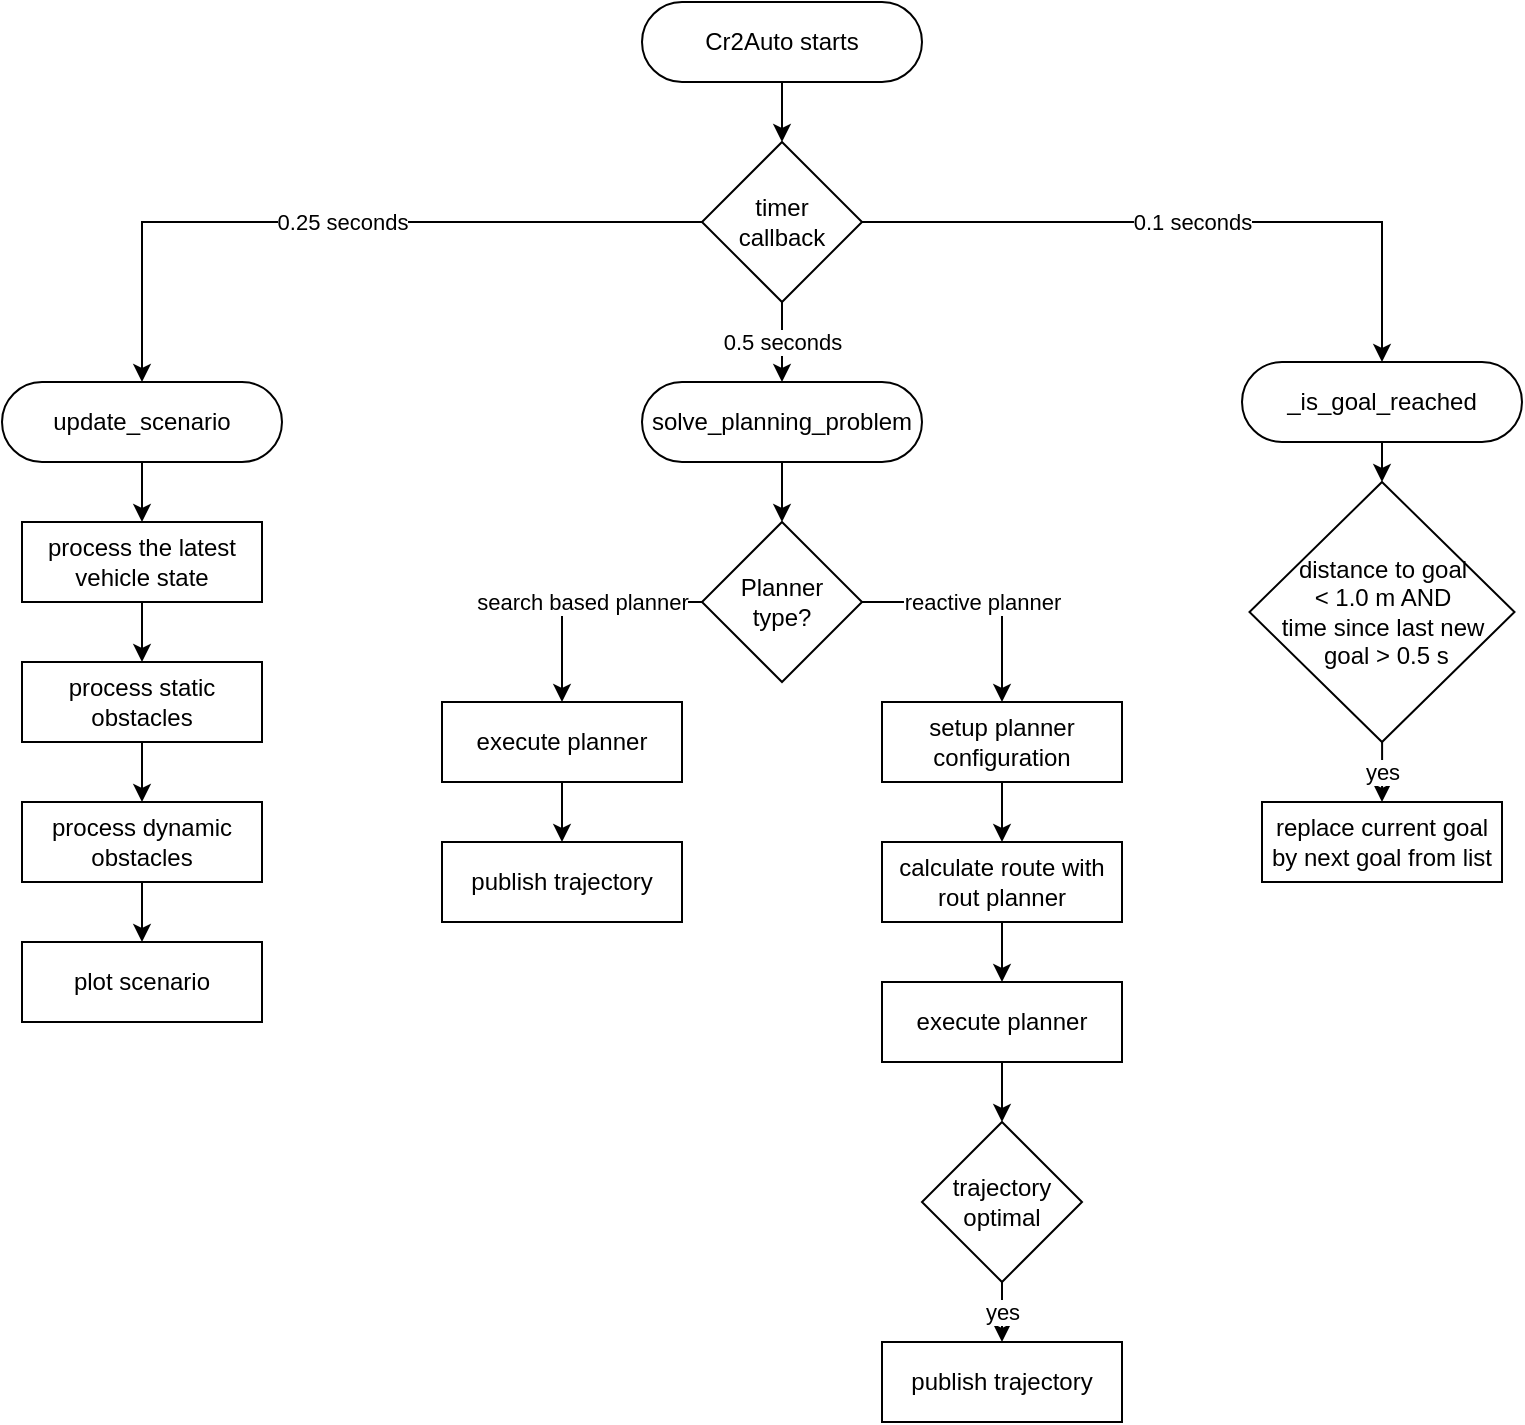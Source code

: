 <mxfile version="20.1.3" type="device"><diagram id="C5RBs43oDa-KdzZeNtuy" name="Page-1"><mxGraphModel dx="818" dy="796" grid="1" gridSize="10" guides="1" tooltips="1" connect="1" arrows="1" fold="1" page="1" pageScale="1" pageWidth="827" pageHeight="1169" math="0" shadow="0"><root><mxCell id="WIyWlLk6GJQsqaUBKTNV-0"/><mxCell id="WIyWlLk6GJQsqaUBKTNV-1" parent="WIyWlLk6GJQsqaUBKTNV-0"/><mxCell id="kyY-D-Wy0m78ujUAazut-2" value="" style="edgeStyle=orthogonalEdgeStyle;rounded=0;orthogonalLoop=1;jettySize=auto;html=1;" edge="1" parent="WIyWlLk6GJQsqaUBKTNV-1" source="WIyWlLk6GJQsqaUBKTNV-3" target="kyY-D-Wy0m78ujUAazut-0"><mxGeometry relative="1" as="geometry"/></mxCell><mxCell id="WIyWlLk6GJQsqaUBKTNV-3" value="Cr2Auto starts" style="rounded=1;whiteSpace=wrap;html=1;fontSize=12;glass=0;strokeWidth=1;shadow=0;arcSize=50;" parent="WIyWlLk6GJQsqaUBKTNV-1" vertex="1"><mxGeometry x="370" y="30" width="140" height="40" as="geometry"/></mxCell><mxCell id="kyY-D-Wy0m78ujUAazut-4" value="0.25 seconds" style="edgeStyle=orthogonalEdgeStyle;rounded=0;orthogonalLoop=1;jettySize=auto;html=1;" edge="1" parent="WIyWlLk6GJQsqaUBKTNV-1" source="kyY-D-Wy0m78ujUAazut-0" target="kyY-D-Wy0m78ujUAazut-3"><mxGeometry relative="1" as="geometry"/></mxCell><mxCell id="kyY-D-Wy0m78ujUAazut-6" value="0.5 seconds" style="edgeStyle=orthogonalEdgeStyle;rounded=0;orthogonalLoop=1;jettySize=auto;html=1;" edge="1" parent="WIyWlLk6GJQsqaUBKTNV-1" source="kyY-D-Wy0m78ujUAazut-0" target="kyY-D-Wy0m78ujUAazut-5"><mxGeometry relative="1" as="geometry"/></mxCell><mxCell id="kyY-D-Wy0m78ujUAazut-8" value="0.1 seconds" style="edgeStyle=orthogonalEdgeStyle;rounded=0;orthogonalLoop=1;jettySize=auto;html=1;" edge="1" parent="WIyWlLk6GJQsqaUBKTNV-1" source="kyY-D-Wy0m78ujUAazut-0" target="kyY-D-Wy0m78ujUAazut-7"><mxGeometry relative="1" as="geometry"/></mxCell><mxCell id="kyY-D-Wy0m78ujUAazut-0" value="timer &lt;br&gt;callback" style="rhombus;whiteSpace=wrap;html=1;align=center;" vertex="1" parent="WIyWlLk6GJQsqaUBKTNV-1"><mxGeometry x="400" y="100" width="80" height="80" as="geometry"/></mxCell><mxCell id="kyY-D-Wy0m78ujUAazut-10" value="" style="edgeStyle=orthogonalEdgeStyle;rounded=0;orthogonalLoop=1;jettySize=auto;html=1;" edge="1" parent="WIyWlLk6GJQsqaUBKTNV-1" source="kyY-D-Wy0m78ujUAazut-3" target="kyY-D-Wy0m78ujUAazut-9"><mxGeometry relative="1" as="geometry"/></mxCell><mxCell id="kyY-D-Wy0m78ujUAazut-3" value="update_scenario" style="rounded=1;whiteSpace=wrap;html=1;glass=0;strokeWidth=1;shadow=0;arcSize=50;" vertex="1" parent="WIyWlLk6GJQsqaUBKTNV-1"><mxGeometry x="50" y="220" width="140" height="40" as="geometry"/></mxCell><mxCell id="kyY-D-Wy0m78ujUAazut-27" value="" style="edgeStyle=orthogonalEdgeStyle;rounded=0;orthogonalLoop=1;jettySize=auto;html=1;" edge="1" parent="WIyWlLk6GJQsqaUBKTNV-1" source="kyY-D-Wy0m78ujUAazut-5" target="kyY-D-Wy0m78ujUAazut-26"><mxGeometry relative="1" as="geometry"/></mxCell><mxCell id="kyY-D-Wy0m78ujUAazut-5" value="solve_planning_problem" style="rounded=1;whiteSpace=wrap;html=1;glass=0;strokeWidth=1;shadow=0;arcSize=50;" vertex="1" parent="WIyWlLk6GJQsqaUBKTNV-1"><mxGeometry x="370" y="220" width="140" height="40" as="geometry"/></mxCell><mxCell id="kyY-D-Wy0m78ujUAazut-18" value="" style="edgeStyle=orthogonalEdgeStyle;rounded=0;orthogonalLoop=1;jettySize=auto;html=1;" edge="1" parent="WIyWlLk6GJQsqaUBKTNV-1" source="kyY-D-Wy0m78ujUAazut-7" target="kyY-D-Wy0m78ujUAazut-17"><mxGeometry relative="1" as="geometry"/></mxCell><mxCell id="kyY-D-Wy0m78ujUAazut-7" value="_is_goal_reached" style="rounded=1;whiteSpace=wrap;html=1;glass=0;strokeWidth=1;shadow=0;arcSize=50;" vertex="1" parent="WIyWlLk6GJQsqaUBKTNV-1"><mxGeometry x="670" y="210" width="140" height="40" as="geometry"/></mxCell><mxCell id="kyY-D-Wy0m78ujUAazut-12" value="" style="edgeStyle=orthogonalEdgeStyle;rounded=0;orthogonalLoop=1;jettySize=auto;html=1;" edge="1" parent="WIyWlLk6GJQsqaUBKTNV-1" source="kyY-D-Wy0m78ujUAazut-9" target="kyY-D-Wy0m78ujUAazut-11"><mxGeometry relative="1" as="geometry"/></mxCell><mxCell id="kyY-D-Wy0m78ujUAazut-9" value="process the latest vehicle state" style="rounded=0;whiteSpace=wrap;html=1;" vertex="1" parent="WIyWlLk6GJQsqaUBKTNV-1"><mxGeometry x="60" y="290" width="120" height="40" as="geometry"/></mxCell><mxCell id="kyY-D-Wy0m78ujUAazut-14" value="" style="edgeStyle=orthogonalEdgeStyle;rounded=0;orthogonalLoop=1;jettySize=auto;html=1;" edge="1" parent="WIyWlLk6GJQsqaUBKTNV-1" source="kyY-D-Wy0m78ujUAazut-11" target="kyY-D-Wy0m78ujUAazut-13"><mxGeometry relative="1" as="geometry"/></mxCell><mxCell id="kyY-D-Wy0m78ujUAazut-11" value="process static obstacles" style="rounded=0;whiteSpace=wrap;html=1;" vertex="1" parent="WIyWlLk6GJQsqaUBKTNV-1"><mxGeometry x="60" y="360" width="120" height="40" as="geometry"/></mxCell><mxCell id="kyY-D-Wy0m78ujUAazut-16" value="" style="edgeStyle=orthogonalEdgeStyle;rounded=0;orthogonalLoop=1;jettySize=auto;html=1;" edge="1" parent="WIyWlLk6GJQsqaUBKTNV-1" source="kyY-D-Wy0m78ujUAazut-13" target="kyY-D-Wy0m78ujUAazut-15"><mxGeometry relative="1" as="geometry"/></mxCell><mxCell id="kyY-D-Wy0m78ujUAazut-13" value="process dynamic obstacles" style="rounded=0;whiteSpace=wrap;html=1;" vertex="1" parent="WIyWlLk6GJQsqaUBKTNV-1"><mxGeometry x="60" y="430" width="120" height="40" as="geometry"/></mxCell><mxCell id="kyY-D-Wy0m78ujUAazut-15" value="plot scenario" style="rounded=0;whiteSpace=wrap;html=1;" vertex="1" parent="WIyWlLk6GJQsqaUBKTNV-1"><mxGeometry x="60" y="500" width="120" height="40" as="geometry"/></mxCell><mxCell id="kyY-D-Wy0m78ujUAazut-24" value="yes" style="edgeStyle=orthogonalEdgeStyle;rounded=0;orthogonalLoop=1;jettySize=auto;html=1;" edge="1" parent="WIyWlLk6GJQsqaUBKTNV-1" source="kyY-D-Wy0m78ujUAazut-17" target="kyY-D-Wy0m78ujUAazut-23"><mxGeometry relative="1" as="geometry"/></mxCell><mxCell id="kyY-D-Wy0m78ujUAazut-17" value="&lt;font style=&quot;font-size: 12px;&quot;&gt;distance to goal &lt;br&gt;&amp;lt; 1.0 m AND &lt;br&gt;time since last new&lt;br&gt;&amp;nbsp;goal &amp;gt; 0.5 s&lt;/font&gt;" style="rhombus;whiteSpace=wrap;html=1;rounded=0;" vertex="1" parent="WIyWlLk6GJQsqaUBKTNV-1"><mxGeometry x="673.75" y="270" width="132.5" height="130" as="geometry"/></mxCell><mxCell id="kyY-D-Wy0m78ujUAazut-23" value="replace current goal by next goal from list" style="rounded=0;whiteSpace=wrap;html=1;" vertex="1" parent="WIyWlLk6GJQsqaUBKTNV-1"><mxGeometry x="680" y="430" width="120" height="40" as="geometry"/></mxCell><mxCell id="kyY-D-Wy0m78ujUAazut-29" value="search based planner" style="edgeStyle=orthogonalEdgeStyle;rounded=0;orthogonalLoop=1;jettySize=auto;html=1;" edge="1" parent="WIyWlLk6GJQsqaUBKTNV-1" source="kyY-D-Wy0m78ujUAazut-26" target="kyY-D-Wy0m78ujUAazut-28"><mxGeometry relative="1" as="geometry"/></mxCell><mxCell id="kyY-D-Wy0m78ujUAazut-31" value="reactive planner" style="edgeStyle=orthogonalEdgeStyle;rounded=0;orthogonalLoop=1;jettySize=auto;html=1;" edge="1" parent="WIyWlLk6GJQsqaUBKTNV-1" source="kyY-D-Wy0m78ujUAazut-26" target="kyY-D-Wy0m78ujUAazut-30"><mxGeometry relative="1" as="geometry"/></mxCell><mxCell id="kyY-D-Wy0m78ujUAazut-26" value="Planner &lt;br&gt;type?" style="rhombus;whiteSpace=wrap;html=1;rounded=0;glass=0;strokeWidth=1;shadow=0;arcSize=50;" vertex="1" parent="WIyWlLk6GJQsqaUBKTNV-1"><mxGeometry x="400" y="290" width="80" height="80" as="geometry"/></mxCell><mxCell id="kyY-D-Wy0m78ujUAazut-35" value="" style="edgeStyle=orthogonalEdgeStyle;rounded=0;orthogonalLoop=1;jettySize=auto;html=1;" edge="1" parent="WIyWlLk6GJQsqaUBKTNV-1" source="kyY-D-Wy0m78ujUAazut-28" target="kyY-D-Wy0m78ujUAazut-34"><mxGeometry relative="1" as="geometry"/></mxCell><mxCell id="kyY-D-Wy0m78ujUAazut-28" value="execute planner" style="rounded=0;whiteSpace=wrap;html=1;glass=0;strokeWidth=1;shadow=0;arcSize=50;" vertex="1" parent="WIyWlLk6GJQsqaUBKTNV-1"><mxGeometry x="270" y="380" width="120" height="40" as="geometry"/></mxCell><mxCell id="kyY-D-Wy0m78ujUAazut-39" value="" style="edgeStyle=orthogonalEdgeStyle;rounded=0;orthogonalLoop=1;jettySize=auto;html=1;" edge="1" parent="WIyWlLk6GJQsqaUBKTNV-1" source="kyY-D-Wy0m78ujUAazut-30" target="kyY-D-Wy0m78ujUAazut-36"><mxGeometry relative="1" as="geometry"/></mxCell><mxCell id="kyY-D-Wy0m78ujUAazut-30" value="setup planner configuration" style="rounded=0;whiteSpace=wrap;html=1;glass=0;strokeWidth=1;shadow=0;arcSize=50;" vertex="1" parent="WIyWlLk6GJQsqaUBKTNV-1"><mxGeometry x="490" y="380" width="120" height="40" as="geometry"/></mxCell><mxCell id="kyY-D-Wy0m78ujUAazut-34" value="publish trajectory" style="rounded=0;whiteSpace=wrap;html=1;glass=0;strokeWidth=1;shadow=0;arcSize=50;" vertex="1" parent="WIyWlLk6GJQsqaUBKTNV-1"><mxGeometry x="270" y="450" width="120" height="40" as="geometry"/></mxCell><mxCell id="kyY-D-Wy0m78ujUAazut-40" value="" style="edgeStyle=orthogonalEdgeStyle;rounded=0;orthogonalLoop=1;jettySize=auto;html=1;" edge="1" parent="WIyWlLk6GJQsqaUBKTNV-1" source="kyY-D-Wy0m78ujUAazut-36" target="kyY-D-Wy0m78ujUAazut-37"><mxGeometry relative="1" as="geometry"/></mxCell><mxCell id="kyY-D-Wy0m78ujUAazut-36" value="calculate route with rout planner" style="rounded=0;whiteSpace=wrap;html=1;glass=0;strokeWidth=1;shadow=0;arcSize=50;" vertex="1" parent="WIyWlLk6GJQsqaUBKTNV-1"><mxGeometry x="490" y="450" width="120" height="40" as="geometry"/></mxCell><mxCell id="kyY-D-Wy0m78ujUAazut-42" value="" style="edgeStyle=orthogonalEdgeStyle;rounded=0;orthogonalLoop=1;jettySize=auto;html=1;" edge="1" parent="WIyWlLk6GJQsqaUBKTNV-1" source="kyY-D-Wy0m78ujUAazut-37" target="kyY-D-Wy0m78ujUAazut-41"><mxGeometry relative="1" as="geometry"/></mxCell><mxCell id="kyY-D-Wy0m78ujUAazut-37" value="execute planner" style="rounded=0;whiteSpace=wrap;html=1;glass=0;strokeWidth=1;shadow=0;arcSize=50;" vertex="1" parent="WIyWlLk6GJQsqaUBKTNV-1"><mxGeometry x="490" y="520" width="120" height="40" as="geometry"/></mxCell><mxCell id="kyY-D-Wy0m78ujUAazut-46" value="yes" style="edgeStyle=orthogonalEdgeStyle;rounded=0;orthogonalLoop=1;jettySize=auto;html=1;" edge="1" parent="WIyWlLk6GJQsqaUBKTNV-1" source="kyY-D-Wy0m78ujUAazut-41" target="kyY-D-Wy0m78ujUAazut-45"><mxGeometry relative="1" as="geometry"/></mxCell><mxCell id="kyY-D-Wy0m78ujUAazut-41" value="trajectory optimal" style="rhombus;whiteSpace=wrap;html=1;rounded=0;glass=0;strokeWidth=1;shadow=0;arcSize=50;" vertex="1" parent="WIyWlLk6GJQsqaUBKTNV-1"><mxGeometry x="510" y="590" width="80" height="80" as="geometry"/></mxCell><mxCell id="kyY-D-Wy0m78ujUAazut-45" value="publish trajectory" style="rounded=0;whiteSpace=wrap;html=1;glass=0;strokeWidth=1;shadow=0;arcSize=50;" vertex="1" parent="WIyWlLk6GJQsqaUBKTNV-1"><mxGeometry x="490" y="700" width="120" height="40" as="geometry"/></mxCell></root></mxGraphModel></diagram></mxfile>